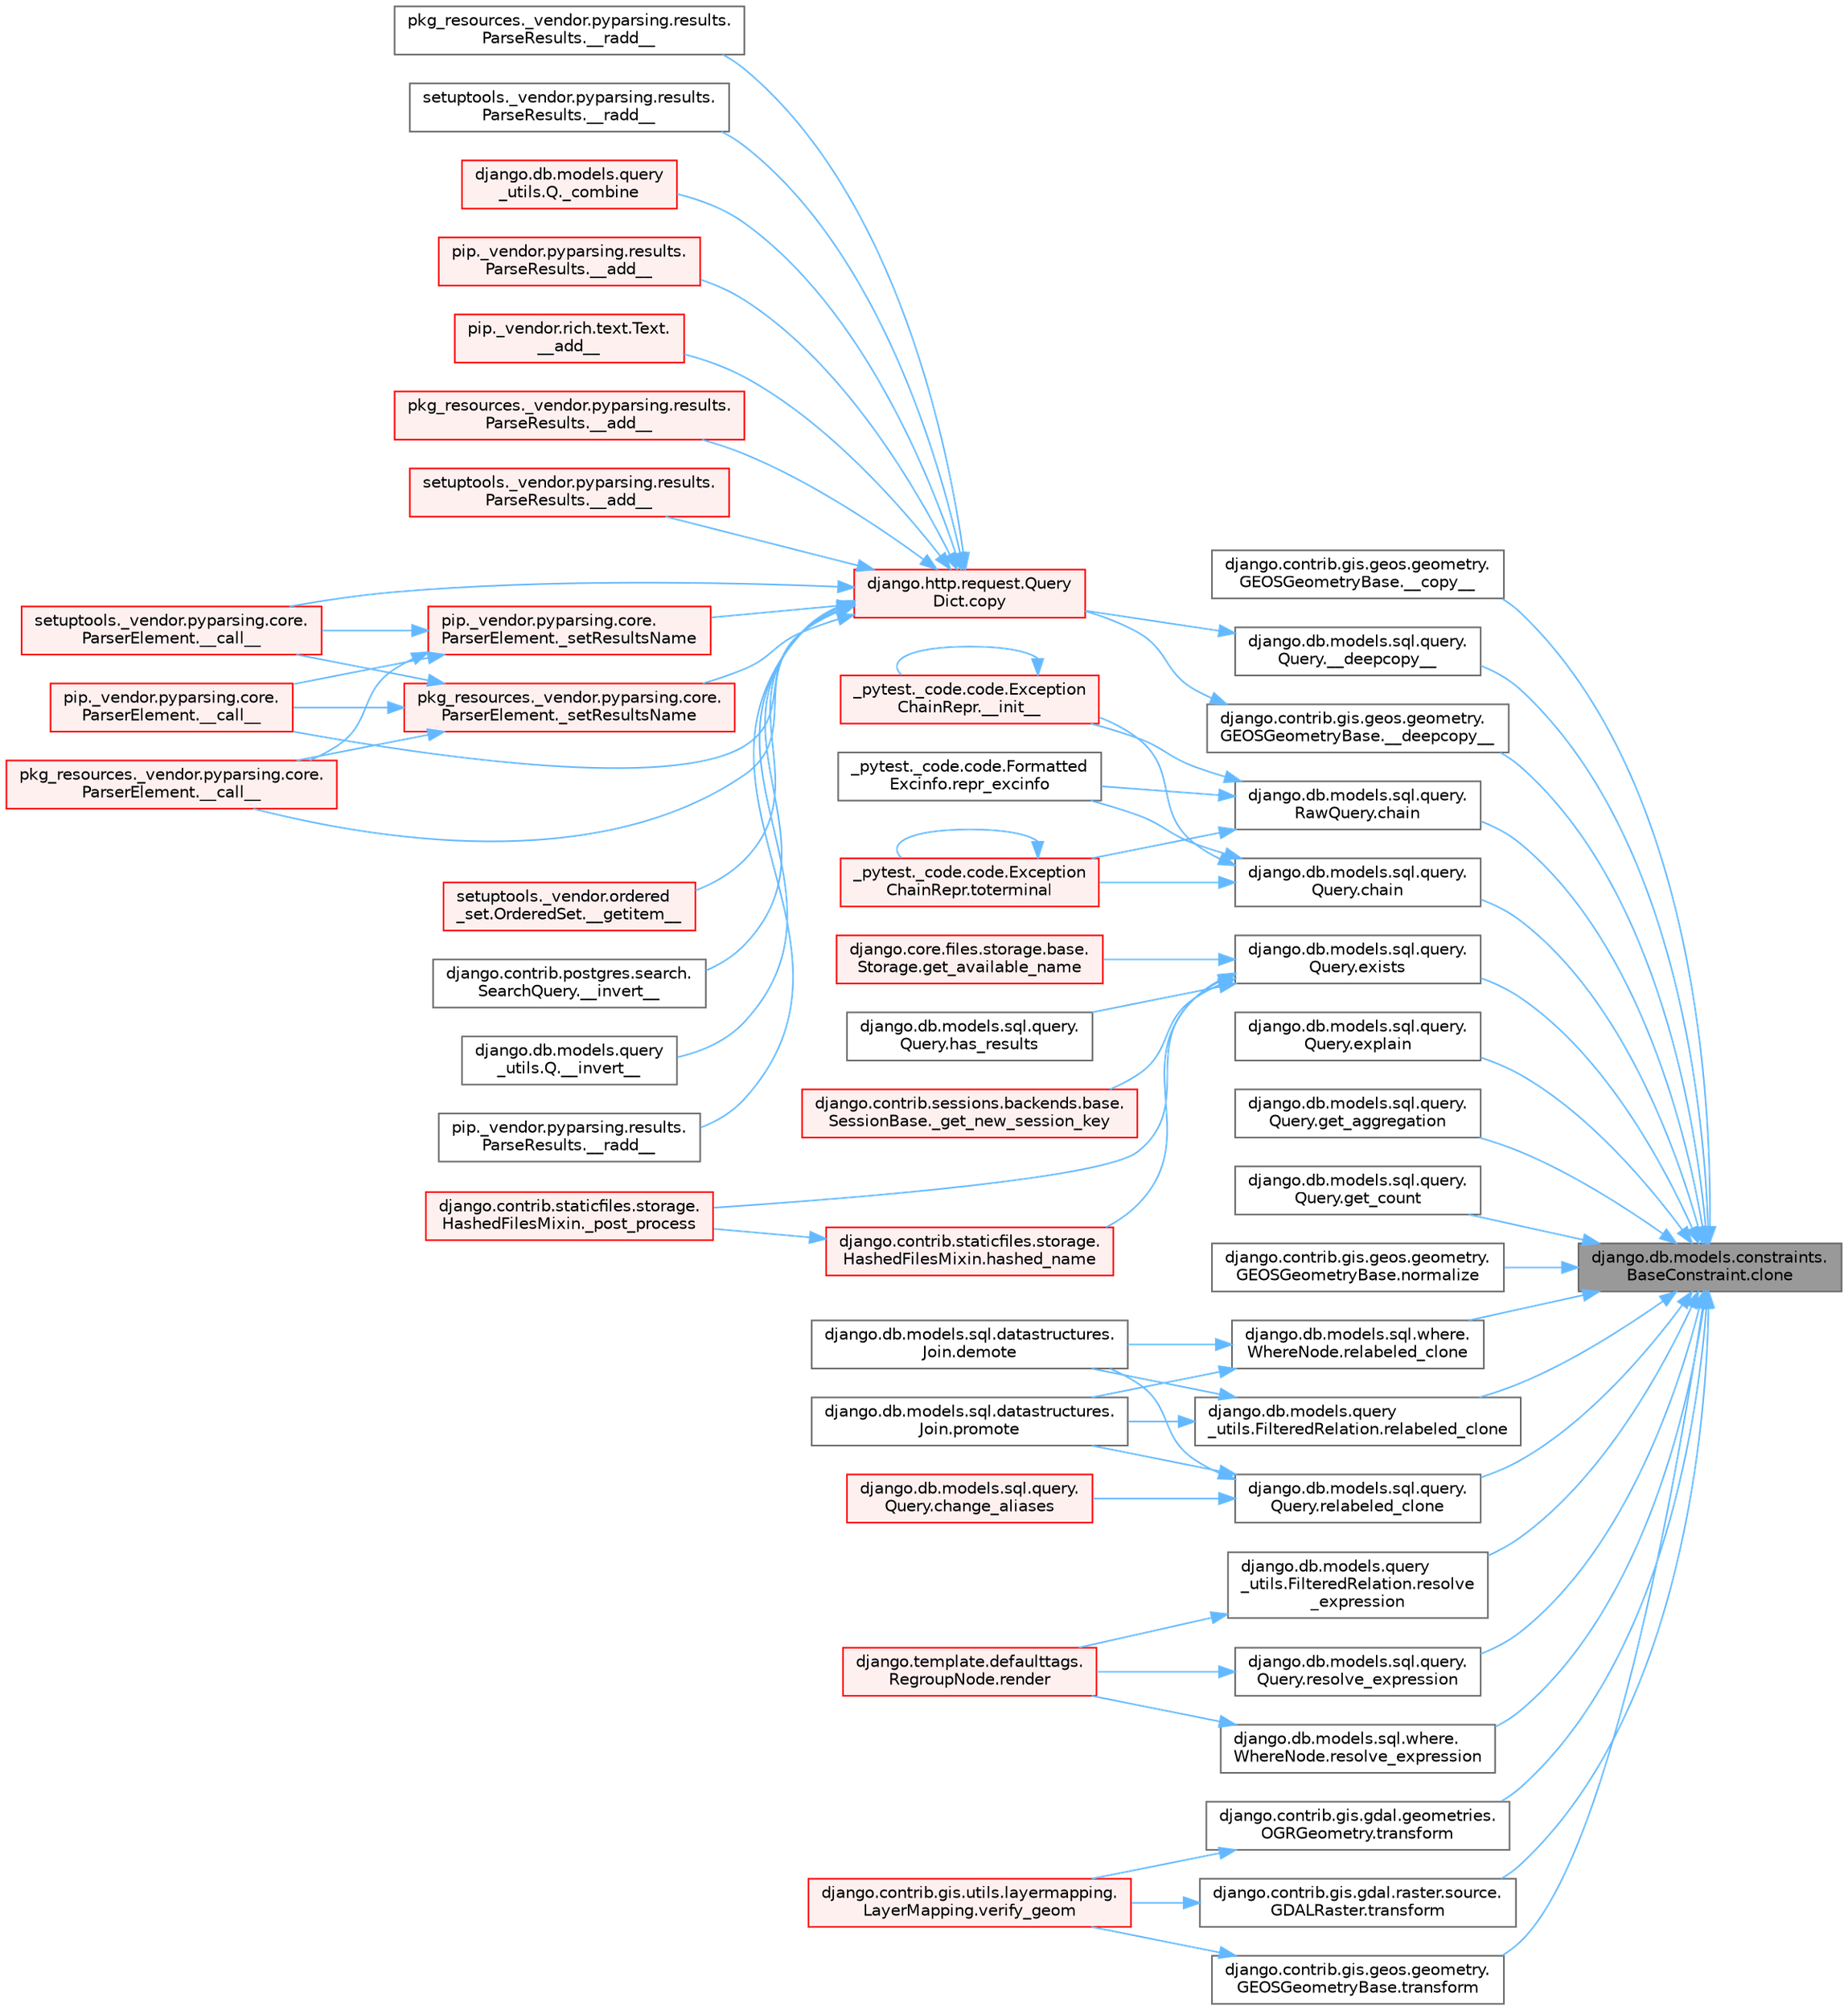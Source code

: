digraph "django.db.models.constraints.BaseConstraint.clone"
{
 // LATEX_PDF_SIZE
  bgcolor="transparent";
  edge [fontname=Helvetica,fontsize=10,labelfontname=Helvetica,labelfontsize=10];
  node [fontname=Helvetica,fontsize=10,shape=box,height=0.2,width=0.4];
  rankdir="RL";
  Node1 [id="Node000001",label="django.db.models.constraints.\lBaseConstraint.clone",height=0.2,width=0.4,color="gray40", fillcolor="grey60", style="filled", fontcolor="black",tooltip=" "];
  Node1 -> Node2 [id="edge1_Node000001_Node000002",dir="back",color="steelblue1",style="solid",tooltip=" "];
  Node2 [id="Node000002",label="django.contrib.gis.geos.geometry.\lGEOSGeometryBase.__copy__",height=0.2,width=0.4,color="grey40", fillcolor="white", style="filled",URL="$classdjango_1_1contrib_1_1gis_1_1geos_1_1geometry_1_1_g_e_o_s_geometry_base.html#ae0f85dbfd6e6e2dab4aa9dd295340b87",tooltip=" "];
  Node1 -> Node3 [id="edge2_Node000001_Node000003",dir="back",color="steelblue1",style="solid",tooltip=" "];
  Node3 [id="Node000003",label="django.contrib.gis.geos.geometry.\lGEOSGeometryBase.__deepcopy__",height=0.2,width=0.4,color="grey40", fillcolor="white", style="filled",URL="$classdjango_1_1contrib_1_1gis_1_1geos_1_1geometry_1_1_g_e_o_s_geometry_base.html#ac6f16be987e8c98b9ecb52ccb388c18c",tooltip=" "];
  Node3 -> Node4 [id="edge3_Node000003_Node000004",dir="back",color="steelblue1",style="solid",tooltip=" "];
  Node4 [id="Node000004",label="django.http.request.Query\lDict.copy",height=0.2,width=0.4,color="red", fillcolor="#FFF0F0", style="filled",URL="$classdjango_1_1http_1_1request_1_1_query_dict.html#ada9e4956e62868c5587b9ffde7b358b5",tooltip=" "];
  Node4 -> Node5 [id="edge4_Node000004_Node000005",dir="back",color="steelblue1",style="solid",tooltip=" "];
  Node5 [id="Node000005",label="pip._vendor.pyparsing.results.\lParseResults.__add__",height=0.2,width=0.4,color="red", fillcolor="#FFF0F0", style="filled",URL="$classpip_1_1__vendor_1_1pyparsing_1_1results_1_1_parse_results.html#a3d042ec44a5277aec415d0527b3aa0f2",tooltip=" "];
  Node4 -> Node7 [id="edge5_Node000004_Node000007",dir="back",color="steelblue1",style="solid",tooltip=" "];
  Node7 [id="Node000007",label="pip._vendor.rich.text.Text.\l__add__",height=0.2,width=0.4,color="red", fillcolor="#FFF0F0", style="filled",URL="$classpip_1_1__vendor_1_1rich_1_1text_1_1_text.html#a53ddbcca645bcd523cc7875ede6a2691",tooltip=" "];
  Node4 -> Node8 [id="edge6_Node000004_Node000008",dir="back",color="steelblue1",style="solid",tooltip=" "];
  Node8 [id="Node000008",label="pkg_resources._vendor.pyparsing.results.\lParseResults.__add__",height=0.2,width=0.4,color="red", fillcolor="#FFF0F0", style="filled",URL="$classpkg__resources_1_1__vendor_1_1pyparsing_1_1results_1_1_parse_results.html#aac08c0df1060499bad944971ca3442b9",tooltip=" "];
  Node4 -> Node9 [id="edge7_Node000004_Node000009",dir="back",color="steelblue1",style="solid",tooltip=" "];
  Node9 [id="Node000009",label="setuptools._vendor.pyparsing.results.\lParseResults.__add__",height=0.2,width=0.4,color="red", fillcolor="#FFF0F0", style="filled",URL="$classsetuptools_1_1__vendor_1_1pyparsing_1_1results_1_1_parse_results.html#afddc4e6ba70870fb80a50fb1f12f43e3",tooltip=" "];
  Node4 -> Node10 [id="edge8_Node000004_Node000010",dir="back",color="steelblue1",style="solid",tooltip=" "];
  Node10 [id="Node000010",label="pip._vendor.pyparsing.core.\lParserElement.__call__",height=0.2,width=0.4,color="red", fillcolor="#FFF0F0", style="filled",URL="$classpip_1_1__vendor_1_1pyparsing_1_1core_1_1_parser_element.html#a2f5f22bc974026e007e59ad948002d7d",tooltip=" "];
  Node4 -> Node13 [id="edge9_Node000004_Node000013",dir="back",color="steelblue1",style="solid",tooltip=" "];
  Node13 [id="Node000013",label="pkg_resources._vendor.pyparsing.core.\lParserElement.__call__",height=0.2,width=0.4,color="red", fillcolor="#FFF0F0", style="filled",URL="$classpkg__resources_1_1__vendor_1_1pyparsing_1_1core_1_1_parser_element.html#afcbb17119d97bfa6d626db404fc46c5d",tooltip=" "];
  Node4 -> Node14 [id="edge10_Node000004_Node000014",dir="back",color="steelblue1",style="solid",tooltip=" "];
  Node14 [id="Node000014",label="setuptools._vendor.pyparsing.core.\lParserElement.__call__",height=0.2,width=0.4,color="red", fillcolor="#FFF0F0", style="filled",URL="$classsetuptools_1_1__vendor_1_1pyparsing_1_1core_1_1_parser_element.html#a28d20326a3f54e2777adc97073328291",tooltip=" "];
  Node4 -> Node15 [id="edge11_Node000004_Node000015",dir="back",color="steelblue1",style="solid",tooltip=" "];
  Node15 [id="Node000015",label="setuptools._vendor.ordered\l_set.OrderedSet.__getitem__",height=0.2,width=0.4,color="red", fillcolor="#FFF0F0", style="filled",URL="$classsetuptools_1_1__vendor_1_1ordered__set_1_1_ordered_set.html#aaa8657c0e85788ac2555cc46176b060c",tooltip=" "];
  Node4 -> Node141 [id="edge12_Node000004_Node000141",dir="back",color="steelblue1",style="solid",tooltip=" "];
  Node141 [id="Node000141",label="django.contrib.postgres.search.\lSearchQuery.__invert__",height=0.2,width=0.4,color="grey40", fillcolor="white", style="filled",URL="$classdjango_1_1contrib_1_1postgres_1_1search_1_1_search_query.html#ac6a7b74e22559ee2d0e348855bb3d42f",tooltip=" "];
  Node4 -> Node142 [id="edge13_Node000004_Node000142",dir="back",color="steelblue1",style="solid",tooltip=" "];
  Node142 [id="Node000142",label="django.db.models.query\l_utils.Q.__invert__",height=0.2,width=0.4,color="grey40", fillcolor="white", style="filled",URL="$classdjango_1_1db_1_1models_1_1query__utils_1_1_q.html#aaeda3970880cceb191cb640593f80bdf",tooltip=" "];
  Node4 -> Node143 [id="edge14_Node000004_Node000143",dir="back",color="steelblue1",style="solid",tooltip=" "];
  Node143 [id="Node000143",label="pip._vendor.pyparsing.results.\lParseResults.__radd__",height=0.2,width=0.4,color="grey40", fillcolor="white", style="filled",URL="$classpip_1_1__vendor_1_1pyparsing_1_1results_1_1_parse_results.html#afe7d2f27df6497e29cb2cfcd08d8dd40",tooltip=" "];
  Node4 -> Node144 [id="edge15_Node000004_Node000144",dir="back",color="steelblue1",style="solid",tooltip=" "];
  Node144 [id="Node000144",label="pkg_resources._vendor.pyparsing.results.\lParseResults.__radd__",height=0.2,width=0.4,color="grey40", fillcolor="white", style="filled",URL="$classpkg__resources_1_1__vendor_1_1pyparsing_1_1results_1_1_parse_results.html#a7a988886fbf5c1a9187986384e4df86a",tooltip=" "];
  Node4 -> Node145 [id="edge16_Node000004_Node000145",dir="back",color="steelblue1",style="solid",tooltip=" "];
  Node145 [id="Node000145",label="setuptools._vendor.pyparsing.results.\lParseResults.__radd__",height=0.2,width=0.4,color="grey40", fillcolor="white", style="filled",URL="$classsetuptools_1_1__vendor_1_1pyparsing_1_1results_1_1_parse_results.html#ae4ccddd5f7c4b56e755d4742bc029335",tooltip=" "];
  Node4 -> Node146 [id="edge17_Node000004_Node000146",dir="back",color="steelblue1",style="solid",tooltip=" "];
  Node146 [id="Node000146",label="django.db.models.query\l_utils.Q._combine",height=0.2,width=0.4,color="red", fillcolor="#FFF0F0", style="filled",URL="$classdjango_1_1db_1_1models_1_1query__utils_1_1_q.html#ade621b98231b73615e1aa3a726560c55",tooltip=" "];
  Node4 -> Node159 [id="edge18_Node000004_Node000159",dir="back",color="steelblue1",style="solid",tooltip=" "];
  Node159 [id="Node000159",label="pip._vendor.pyparsing.core.\lParserElement._setResultsName",height=0.2,width=0.4,color="red", fillcolor="#FFF0F0", style="filled",URL="$classpip_1_1__vendor_1_1pyparsing_1_1core_1_1_parser_element.html#a4682554ec6560cf3d1060cba60212b54",tooltip=" "];
  Node159 -> Node10 [id="edge19_Node000159_Node000010",dir="back",color="steelblue1",style="solid",tooltip=" "];
  Node159 -> Node13 [id="edge20_Node000159_Node000013",dir="back",color="steelblue1",style="solid",tooltip=" "];
  Node159 -> Node14 [id="edge21_Node000159_Node000014",dir="back",color="steelblue1",style="solid",tooltip=" "];
  Node4 -> Node163 [id="edge22_Node000004_Node000163",dir="back",color="steelblue1",style="solid",tooltip=" "];
  Node163 [id="Node000163",label="pkg_resources._vendor.pyparsing.core.\lParserElement._setResultsName",height=0.2,width=0.4,color="red", fillcolor="#FFF0F0", style="filled",URL="$classpkg__resources_1_1__vendor_1_1pyparsing_1_1core_1_1_parser_element.html#a84c9abb71474719f0beed3a171d4d031",tooltip=" "];
  Node163 -> Node10 [id="edge23_Node000163_Node000010",dir="back",color="steelblue1",style="solid",tooltip=" "];
  Node163 -> Node13 [id="edge24_Node000163_Node000013",dir="back",color="steelblue1",style="solid",tooltip=" "];
  Node163 -> Node14 [id="edge25_Node000163_Node000014",dir="back",color="steelblue1",style="solid",tooltip=" "];
  Node1 -> Node301 [id="edge26_Node000001_Node000301",dir="back",color="steelblue1",style="solid",tooltip=" "];
  Node301 [id="Node000301",label="django.db.models.sql.query.\lQuery.__deepcopy__",height=0.2,width=0.4,color="grey40", fillcolor="white", style="filled",URL="$classdjango_1_1db_1_1models_1_1sql_1_1query_1_1_query.html#a03b0d1ca81a588c179694300577a5dde",tooltip=" "];
  Node301 -> Node4 [id="edge27_Node000301_Node000004",dir="back",color="steelblue1",style="solid",tooltip=" "];
  Node1 -> Node302 [id="edge28_Node000001_Node000302",dir="back",color="steelblue1",style="solid",tooltip=" "];
  Node302 [id="Node000302",label="django.db.models.sql.query.\lQuery.chain",height=0.2,width=0.4,color="grey40", fillcolor="white", style="filled",URL="$classdjango_1_1db_1_1models_1_1sql_1_1query_1_1_query.html#aa3fe5320676d05bc24bd69dcfc785a8f",tooltip=" "];
  Node302 -> Node303 [id="edge29_Node000302_Node000303",dir="back",color="steelblue1",style="solid",tooltip=" "];
  Node303 [id="Node000303",label="_pytest._code.code.Exception\lChainRepr.__init__",height=0.2,width=0.4,color="red", fillcolor="#FFF0F0", style="filled",URL="$class__pytest_1_1__code_1_1code_1_1_exception_chain_repr.html#aab1f9b37be95a5d679e29479770d7411",tooltip=" "];
  Node303 -> Node303 [id="edge30_Node000303_Node000303",dir="back",color="steelblue1",style="solid",tooltip=" "];
  Node302 -> Node304 [id="edge31_Node000302_Node000304",dir="back",color="steelblue1",style="solid",tooltip=" "];
  Node304 [id="Node000304",label="_pytest._code.code.Formatted\lExcinfo.repr_excinfo",height=0.2,width=0.4,color="grey40", fillcolor="white", style="filled",URL="$class__pytest_1_1__code_1_1code_1_1_formatted_excinfo.html#a32dc37dd159766e8a3e062185229a4d7",tooltip=" "];
  Node302 -> Node305 [id="edge32_Node000302_Node000305",dir="back",color="steelblue1",style="solid",tooltip=" "];
  Node305 [id="Node000305",label="_pytest._code.code.Exception\lChainRepr.toterminal",height=0.2,width=0.4,color="red", fillcolor="#FFF0F0", style="filled",URL="$class__pytest_1_1__code_1_1code_1_1_exception_chain_repr.html#a595b08b3e37ea5f0a64f38a3d557f389",tooltip=" "];
  Node305 -> Node305 [id="edge33_Node000305_Node000305",dir="back",color="steelblue1",style="solid",tooltip=" "];
  Node1 -> Node308 [id="edge34_Node000001_Node000308",dir="back",color="steelblue1",style="solid",tooltip=" "];
  Node308 [id="Node000308",label="django.db.models.sql.query.\lRawQuery.chain",height=0.2,width=0.4,color="grey40", fillcolor="white", style="filled",URL="$classdjango_1_1db_1_1models_1_1sql_1_1query_1_1_raw_query.html#a7fe9f8502e3420c0378f6edce01aa68b",tooltip=" "];
  Node308 -> Node303 [id="edge35_Node000308_Node000303",dir="back",color="steelblue1",style="solid",tooltip=" "];
  Node308 -> Node304 [id="edge36_Node000308_Node000304",dir="back",color="steelblue1",style="solid",tooltip=" "];
  Node308 -> Node305 [id="edge37_Node000308_Node000305",dir="back",color="steelblue1",style="solid",tooltip=" "];
  Node1 -> Node309 [id="edge38_Node000001_Node000309",dir="back",color="steelblue1",style="solid",tooltip=" "];
  Node309 [id="Node000309",label="django.db.models.sql.query.\lQuery.exists",height=0.2,width=0.4,color="grey40", fillcolor="white", style="filled",URL="$classdjango_1_1db_1_1models_1_1sql_1_1query_1_1_query.html#ae5c8bc324c4badfdcba3d115464be353",tooltip=" "];
  Node309 -> Node310 [id="edge39_Node000309_Node000310",dir="back",color="steelblue1",style="solid",tooltip=" "];
  Node310 [id="Node000310",label="django.contrib.sessions.backends.base.\lSessionBase._get_new_session_key",height=0.2,width=0.4,color="red", fillcolor="#FFF0F0", style="filled",URL="$classdjango_1_1contrib_1_1sessions_1_1backends_1_1base_1_1_session_base.html#aa4fa1e405a4b97410d84bee8c9cf5e65",tooltip=" "];
  Node309 -> Node22 [id="edge40_Node000309_Node000022",dir="back",color="steelblue1",style="solid",tooltip=" "];
  Node22 [id="Node000022",label="django.contrib.staticfiles.storage.\lHashedFilesMixin._post_process",height=0.2,width=0.4,color="red", fillcolor="#FFF0F0", style="filled",URL="$classdjango_1_1contrib_1_1staticfiles_1_1storage_1_1_hashed_files_mixin.html#aa0c820223a4e686edd5d2c333d5a9336",tooltip=" "];
  Node309 -> Node329 [id="edge41_Node000309_Node000329",dir="back",color="steelblue1",style="solid",tooltip=" "];
  Node329 [id="Node000329",label="django.core.files.storage.base.\lStorage.get_available_name",height=0.2,width=0.4,color="red", fillcolor="#FFF0F0", style="filled",URL="$classdjango_1_1core_1_1files_1_1storage_1_1base_1_1_storage.html#a2cd94744363c607f8025623f0b0a6d10",tooltip=" "];
  Node309 -> Node603 [id="edge42_Node000309_Node000603",dir="back",color="steelblue1",style="solid",tooltip=" "];
  Node603 [id="Node000603",label="django.db.models.sql.query.\lQuery.has_results",height=0.2,width=0.4,color="grey40", fillcolor="white", style="filled",URL="$classdjango_1_1db_1_1models_1_1sql_1_1query_1_1_query.html#a50f87eab8046ac532fe77593491da050",tooltip=" "];
  Node309 -> Node604 [id="edge43_Node000309_Node000604",dir="back",color="steelblue1",style="solid",tooltip=" "];
  Node604 [id="Node000604",label="django.contrib.staticfiles.storage.\lHashedFilesMixin.hashed_name",height=0.2,width=0.4,color="red", fillcolor="#FFF0F0", style="filled",URL="$classdjango_1_1contrib_1_1staticfiles_1_1storage_1_1_hashed_files_mixin.html#aa30283e5d1a2177cf975b44ae95e45e4",tooltip=" "];
  Node604 -> Node22 [id="edge44_Node000604_Node000022",dir="back",color="steelblue1",style="solid",tooltip=" "];
  Node1 -> Node461 [id="edge45_Node000001_Node000461",dir="back",color="steelblue1",style="solid",tooltip=" "];
  Node461 [id="Node000461",label="django.db.models.sql.query.\lQuery.explain",height=0.2,width=0.4,color="grey40", fillcolor="white", style="filled",URL="$classdjango_1_1db_1_1models_1_1sql_1_1query_1_1_query.html#a2017a64b53a6a8b184261899b21895e4",tooltip=" "];
  Node1 -> Node462 [id="edge46_Node000001_Node000462",dir="back",color="steelblue1",style="solid",tooltip=" "];
  Node462 [id="Node000462",label="django.db.models.sql.query.\lQuery.get_aggregation",height=0.2,width=0.4,color="grey40", fillcolor="white", style="filled",URL="$classdjango_1_1db_1_1models_1_1sql_1_1query_1_1_query.html#a838bcc369ee808b360b6ab68323868e0",tooltip=" "];
  Node1 -> Node463 [id="edge47_Node000001_Node000463",dir="back",color="steelblue1",style="solid",tooltip=" "];
  Node463 [id="Node000463",label="django.db.models.sql.query.\lQuery.get_count",height=0.2,width=0.4,color="grey40", fillcolor="white", style="filled",URL="$classdjango_1_1db_1_1models_1_1sql_1_1query_1_1_query.html#a4e6c10ea949b3a1c70851e0002656a09",tooltip=" "];
  Node1 -> Node464 [id="edge48_Node000001_Node000464",dir="back",color="steelblue1",style="solid",tooltip=" "];
  Node464 [id="Node000464",label="django.contrib.gis.geos.geometry.\lGEOSGeometryBase.normalize",height=0.2,width=0.4,color="grey40", fillcolor="white", style="filled",URL="$classdjango_1_1contrib_1_1gis_1_1geos_1_1geometry_1_1_g_e_o_s_geometry_base.html#a8aced8b6d5ffee28e6220e108d7fec9b",tooltip=" "];
  Node1 -> Node465 [id="edge49_Node000001_Node000465",dir="back",color="steelblue1",style="solid",tooltip=" "];
  Node465 [id="Node000465",label="django.db.models.query\l_utils.FilteredRelation.relabeled_clone",height=0.2,width=0.4,color="grey40", fillcolor="white", style="filled",URL="$classdjango_1_1db_1_1models_1_1query__utils_1_1_filtered_relation.html#a54721cf88cda04227bc9137fac94d470",tooltip=" "];
  Node465 -> Node466 [id="edge50_Node000465_Node000466",dir="back",color="steelblue1",style="solid",tooltip=" "];
  Node466 [id="Node000466",label="django.db.models.sql.datastructures.\lJoin.demote",height=0.2,width=0.4,color="grey40", fillcolor="white", style="filled",URL="$classdjango_1_1db_1_1models_1_1sql_1_1datastructures_1_1_join.html#a2d158943af02f9312f7ae13d44e38b19",tooltip=" "];
  Node465 -> Node467 [id="edge51_Node000465_Node000467",dir="back",color="steelblue1",style="solid",tooltip=" "];
  Node467 [id="Node000467",label="django.db.models.sql.datastructures.\lJoin.promote",height=0.2,width=0.4,color="grey40", fillcolor="white", style="filled",URL="$classdjango_1_1db_1_1models_1_1sql_1_1datastructures_1_1_join.html#a76ecb88c2f26cd68646c6f4190ac91d6",tooltip=" "];
  Node1 -> Node468 [id="edge52_Node000001_Node000468",dir="back",color="steelblue1",style="solid",tooltip=" "];
  Node468 [id="Node000468",label="django.db.models.sql.query.\lQuery.relabeled_clone",height=0.2,width=0.4,color="grey40", fillcolor="white", style="filled",URL="$classdjango_1_1db_1_1models_1_1sql_1_1query_1_1_query.html#af280d6a64a9e44dd71caa13a91ccf716",tooltip=" "];
  Node468 -> Node469 [id="edge53_Node000468_Node000469",dir="back",color="steelblue1",style="solid",tooltip=" "];
  Node469 [id="Node000469",label="django.db.models.sql.query.\lQuery.change_aliases",height=0.2,width=0.4,color="red", fillcolor="#FFF0F0", style="filled",URL="$classdjango_1_1db_1_1models_1_1sql_1_1query_1_1_query.html#af401365dc439a0c944fe7a1f83979101",tooltip=" "];
  Node468 -> Node466 [id="edge54_Node000468_Node000466",dir="back",color="steelblue1",style="solid",tooltip=" "];
  Node468 -> Node467 [id="edge55_Node000468_Node000467",dir="back",color="steelblue1",style="solid",tooltip=" "];
  Node1 -> Node471 [id="edge56_Node000001_Node000471",dir="back",color="steelblue1",style="solid",tooltip=" "];
  Node471 [id="Node000471",label="django.db.models.sql.where.\lWhereNode.relabeled_clone",height=0.2,width=0.4,color="grey40", fillcolor="white", style="filled",URL="$classdjango_1_1db_1_1models_1_1sql_1_1where_1_1_where_node.html#acb4f80fab7f4124b0f0e418442cec200",tooltip=" "];
  Node471 -> Node466 [id="edge57_Node000471_Node000466",dir="back",color="steelblue1",style="solid",tooltip=" "];
  Node471 -> Node467 [id="edge58_Node000471_Node000467",dir="back",color="steelblue1",style="solid",tooltip=" "];
  Node1 -> Node472 [id="edge59_Node000001_Node000472",dir="back",color="steelblue1",style="solid",tooltip=" "];
  Node472 [id="Node000472",label="django.db.models.query\l_utils.FilteredRelation.resolve\l_expression",height=0.2,width=0.4,color="grey40", fillcolor="white", style="filled",URL="$classdjango_1_1db_1_1models_1_1query__utils_1_1_filtered_relation.html#a3f24fb1b73679c55925f8e4dcd511536",tooltip=" "];
  Node472 -> Node473 [id="edge60_Node000472_Node000473",dir="back",color="steelblue1",style="solid",tooltip=" "];
  Node473 [id="Node000473",label="django.template.defaulttags.\lRegroupNode.render",height=0.2,width=0.4,color="red", fillcolor="#FFF0F0", style="filled",URL="$classdjango_1_1template_1_1defaulttags_1_1_regroup_node.html#a0cbd4ca19f16f0d5cf7593def334a12f",tooltip=" "];
  Node1 -> Node1373 [id="edge61_Node000001_Node001373",dir="back",color="steelblue1",style="solid",tooltip=" "];
  Node1373 [id="Node001373",label="django.db.models.sql.query.\lQuery.resolve_expression",height=0.2,width=0.4,color="grey40", fillcolor="white", style="filled",URL="$classdjango_1_1db_1_1models_1_1sql_1_1query_1_1_query.html#a9f7253d9010a6f0082182c39b0255e52",tooltip=" "];
  Node1373 -> Node473 [id="edge62_Node001373_Node000473",dir="back",color="steelblue1",style="solid",tooltip=" "];
  Node1 -> Node1374 [id="edge63_Node000001_Node001374",dir="back",color="steelblue1",style="solid",tooltip=" "];
  Node1374 [id="Node001374",label="django.db.models.sql.where.\lWhereNode.resolve_expression",height=0.2,width=0.4,color="grey40", fillcolor="white", style="filled",URL="$classdjango_1_1db_1_1models_1_1sql_1_1where_1_1_where_node.html#a6c40a769daf4cf5e7eac05f3943d42e9",tooltip=" "];
  Node1374 -> Node473 [id="edge64_Node001374_Node000473",dir="back",color="steelblue1",style="solid",tooltip=" "];
  Node1 -> Node1375 [id="edge65_Node000001_Node001375",dir="back",color="steelblue1",style="solid",tooltip=" "];
  Node1375 [id="Node001375",label="django.contrib.gis.gdal.geometries.\lOGRGeometry.transform",height=0.2,width=0.4,color="grey40", fillcolor="white", style="filled",URL="$classdjango_1_1contrib_1_1gis_1_1gdal_1_1geometries_1_1_o_g_r_geometry.html#ab67a02e9a12ddd1da2a9bbe77efe3f93",tooltip=" "];
  Node1375 -> Node1376 [id="edge66_Node001375_Node001376",dir="back",color="steelblue1",style="solid",tooltip=" "];
  Node1376 [id="Node001376",label="django.contrib.gis.utils.layermapping.\lLayerMapping.verify_geom",height=0.2,width=0.4,color="red", fillcolor="#FFF0F0", style="filled",URL="$classdjango_1_1contrib_1_1gis_1_1utils_1_1layermapping_1_1_layer_mapping.html#af91521785f7bfa0738fa8b3c0056f823",tooltip=" "];
  Node1 -> Node1380 [id="edge67_Node000001_Node001380",dir="back",color="steelblue1",style="solid",tooltip=" "];
  Node1380 [id="Node001380",label="django.contrib.gis.gdal.raster.source.\lGDALRaster.transform",height=0.2,width=0.4,color="grey40", fillcolor="white", style="filled",URL="$classdjango_1_1contrib_1_1gis_1_1gdal_1_1raster_1_1source_1_1_g_d_a_l_raster.html#ac5283a9f9f3834181470dffd8dcddbd0",tooltip=" "];
  Node1380 -> Node1376 [id="edge68_Node001380_Node001376",dir="back",color="steelblue1",style="solid",tooltip=" "];
  Node1 -> Node1381 [id="edge69_Node000001_Node001381",dir="back",color="steelblue1",style="solid",tooltip=" "];
  Node1381 [id="Node001381",label="django.contrib.gis.geos.geometry.\lGEOSGeometryBase.transform",height=0.2,width=0.4,color="grey40", fillcolor="white", style="filled",URL="$classdjango_1_1contrib_1_1gis_1_1geos_1_1geometry_1_1_g_e_o_s_geometry_base.html#aeaa8ab6c866c4423240e0e096ffa8975",tooltip=" "];
  Node1381 -> Node1376 [id="edge70_Node001381_Node001376",dir="back",color="steelblue1",style="solid",tooltip=" "];
}
